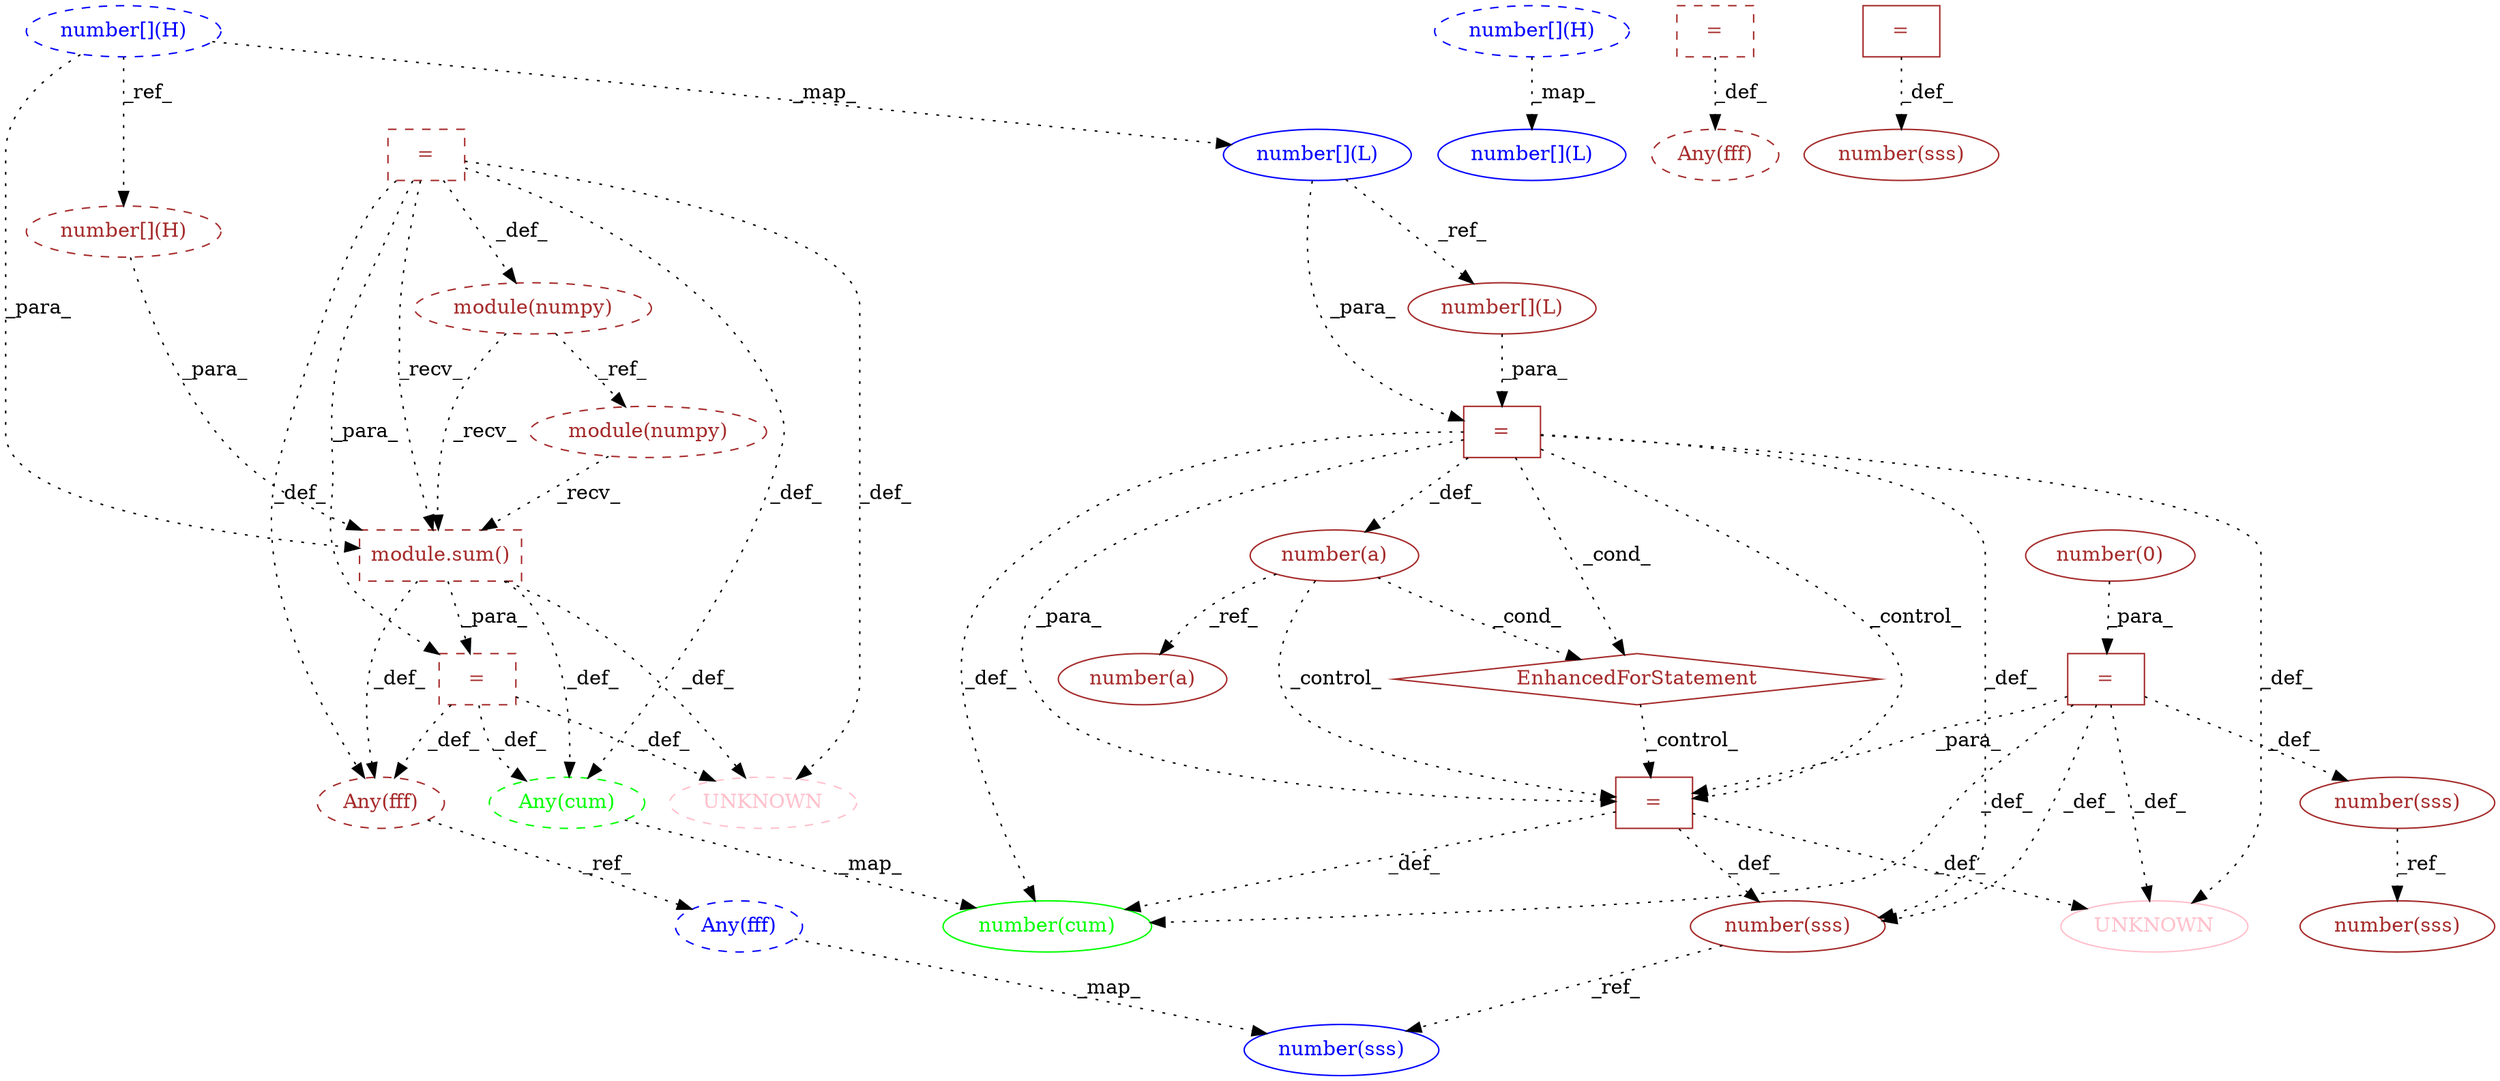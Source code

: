 digraph G {
1 [label="number(sss)" shape=ellipse style=solid color=brown fontcolor=brown]
2 [label="number[](H)" shape=ellipse style=dashed color=brown fontcolor=brown]
3 [label="UNKNOWN" shape=ellipse style=solid color=pink fontcolor=pink]
4 [label="number[](L)" shape=ellipse style=solid color=blue fontcolor=blue]
5 [label="number(a)" shape=ellipse style=solid color=brown fontcolor=brown]
6 [label="number[](L)" shape=ellipse style=solid color=blue fontcolor=blue]
7 [label="module(numpy)" shape=ellipse style=dashed color=brown fontcolor=brown]
8 [label="number(cum)" shape=ellipse style=solid color=green fontcolor=green]
9 [label="=" shape=box style=dashed color=brown fontcolor=brown]
10 [label="=" shape=box style=solid color=brown fontcolor=brown]
11 [label="=" shape=box style=dashed color=brown fontcolor=brown]
12 [label="number[](L)" shape=ellipse style=solid color=brown fontcolor=brown]
13 [label="number[](H)" shape=ellipse style=dashed color=blue fontcolor=blue]
14 [label="EnhancedForStatement" shape=diamond style=solid color=brown fontcolor=brown]
15 [label="=" shape=box style=solid color=brown fontcolor=brown]
16 [label="Any(fff)" shape=ellipse style=dashed color=brown fontcolor=brown]
17 [label="number[](H)" shape=ellipse style=dashed color=blue fontcolor=blue]
18 [label="Any(fff)" shape=ellipse style=dashed color=brown fontcolor=brown]
19 [label="=" shape=box style=solid color=brown fontcolor=brown]
20 [label="number(0)" shape=ellipse style=solid color=brown fontcolor=brown]
21 [label="number(sss)" shape=ellipse style=solid color=brown fontcolor=brown]
22 [label="number(sss)" shape=ellipse style=solid color=brown fontcolor=brown]
23 [label="UNKNOWN" shape=ellipse style=dashed color=pink fontcolor=pink]
24 [label="Any(cum)" shape=ellipse style=dashed color=green fontcolor=green]
25 [label="number(sss)" shape=ellipse style=solid color=blue fontcolor=blue]
26 [label="=" shape=box style=dashed color=brown fontcolor=brown]
27 [label="module.sum()" shape=box style=dashed color=brown fontcolor=brown]
28 [label="Any(fff)" shape=ellipse style=dashed color=blue fontcolor=blue]
29 [label="number(sss)" shape=ellipse style=solid color=brown fontcolor=brown]
30 [label="module(numpy)" shape=ellipse style=dashed color=brown fontcolor=brown]
31 [label="number(a)" shape=ellipse style=solid color=brown fontcolor=brown]
32 [label="=" shape=box style=solid color=brown fontcolor=brown]
10 -> 1 [label="_def_" style=dotted];
19 -> 1 [label="_def_" style=dotted];
15 -> 1 [label="_def_" style=dotted];
17 -> 2 [label="_ref_" style=dotted];
10 -> 3 [label="_def_" style=dotted];
19 -> 3 [label="_def_" style=dotted];
15 -> 3 [label="_def_" style=dotted];
17 -> 4 [label="_map_" style=dotted];
31 -> 5 [label="_ref_" style=dotted];
13 -> 6 [label="_map_" style=dotted];
30 -> 7 [label="_ref_" style=dotted];
10 -> 8 [label="_def_" style=dotted];
19 -> 8 [label="_def_" style=dotted];
15 -> 8 [label="_def_" style=dotted];
24 -> 8 [label="_map_" style=dotted];
14 -> 10 [label="_control_" style=dotted];
19 -> 10 [label="_para_" style=dotted];
15 -> 10 [label="_para_" style=dotted];
31 -> 10 [label="_control_" style=dotted];
15 -> 10 [label="_control_" style=dotted];
27 -> 11 [label="_para_" style=dotted];
26 -> 11 [label="_para_" style=dotted];
4 -> 12 [label="_ref_" style=dotted];
31 -> 14 [label="_cond_" style=dotted];
15 -> 14 [label="_cond_" style=dotted];
12 -> 15 [label="_para_" style=dotted];
4 -> 15 [label="_para_" style=dotted];
9 -> 16 [label="_def_" style=dotted];
11 -> 18 [label="_def_" style=dotted];
27 -> 18 [label="_def_" style=dotted];
26 -> 18 [label="_def_" style=dotted];
20 -> 19 [label="_para_" style=dotted];
22 -> 21 [label="_ref_" style=dotted];
19 -> 22 [label="_def_" style=dotted];
11 -> 23 [label="_def_" style=dotted];
27 -> 23 [label="_def_" style=dotted];
26 -> 23 [label="_def_" style=dotted];
11 -> 24 [label="_def_" style=dotted];
27 -> 24 [label="_def_" style=dotted];
26 -> 24 [label="_def_" style=dotted];
1 -> 25 [label="_ref_" style=dotted];
28 -> 25 [label="_map_" style=dotted];
7 -> 27 [label="_recv_" style=dotted];
2 -> 27 [label="_para_" style=dotted];
17 -> 27 [label="_para_" style=dotted];
30 -> 27 [label="_recv_" style=dotted];
26 -> 27 [label="_recv_" style=dotted];
18 -> 28 [label="_ref_" style=dotted];
32 -> 29 [label="_def_" style=dotted];
26 -> 30 [label="_def_" style=dotted];
15 -> 31 [label="_def_" style=dotted];
}